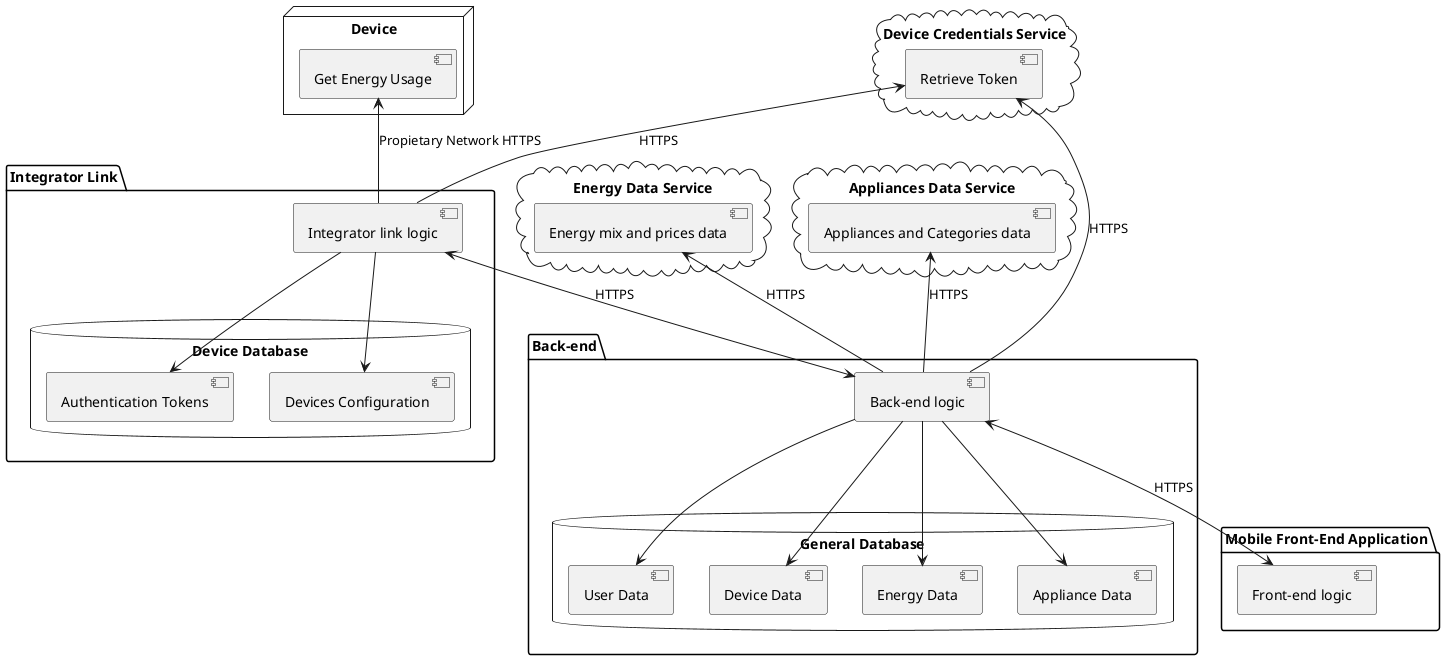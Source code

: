 @startuml

package "Mobile Front-End Application" {
   [Front-end logic]
}

package "Back-end" {
  [Back-end logic]
  database "General Database" {
    [User Data]
    [Device Data]
    [Energy Data]
    [Appliance Data]
  }
  [Back-end logic] --> [User Data]
  [Back-end logic] --> [Device Data]
  [Back-end logic] --> [Energy Data]
  [Back-end logic] --> [Appliance Data]
}

cloud "Energy Data Service" {
  [Energy mix and prices data]
}

cloud "Appliances Data Service" {
  [Appliances and Categories data]
}

package "Integrator Link" {
  [Integrator link logic]
  database "Device Database" {
    [Authentication Tokens]
    [Devices Configuration]
  }

  [Integrator link logic] --> [Authentication Tokens]
  [Integrator link logic] --> [Devices Configuration]
}

node "Device" {
  [Get Energy Usage]
}

cloud "Device Credentials Service" {
  [Retrieve Token]
}

[Front-end logic] <-u-> [Back-end logic] : HTTPS
[Integrator link logic] <-d-> [Back-end logic] : HTTPS
[Appliances and Categories data] <-d- [Back-end logic] : HTTPS
[Energy mix and prices data] <-d- [Back-end logic] : HTTPS
[Retrieve Token] <-r- [Back-end logic] : HTTPS
[Retrieve Token] <-d- [Integrator link logic]: HTTPS
[Get Energy Usage] <-d- [Integrator link logic] : Propietary Network HTTPS

@enduml